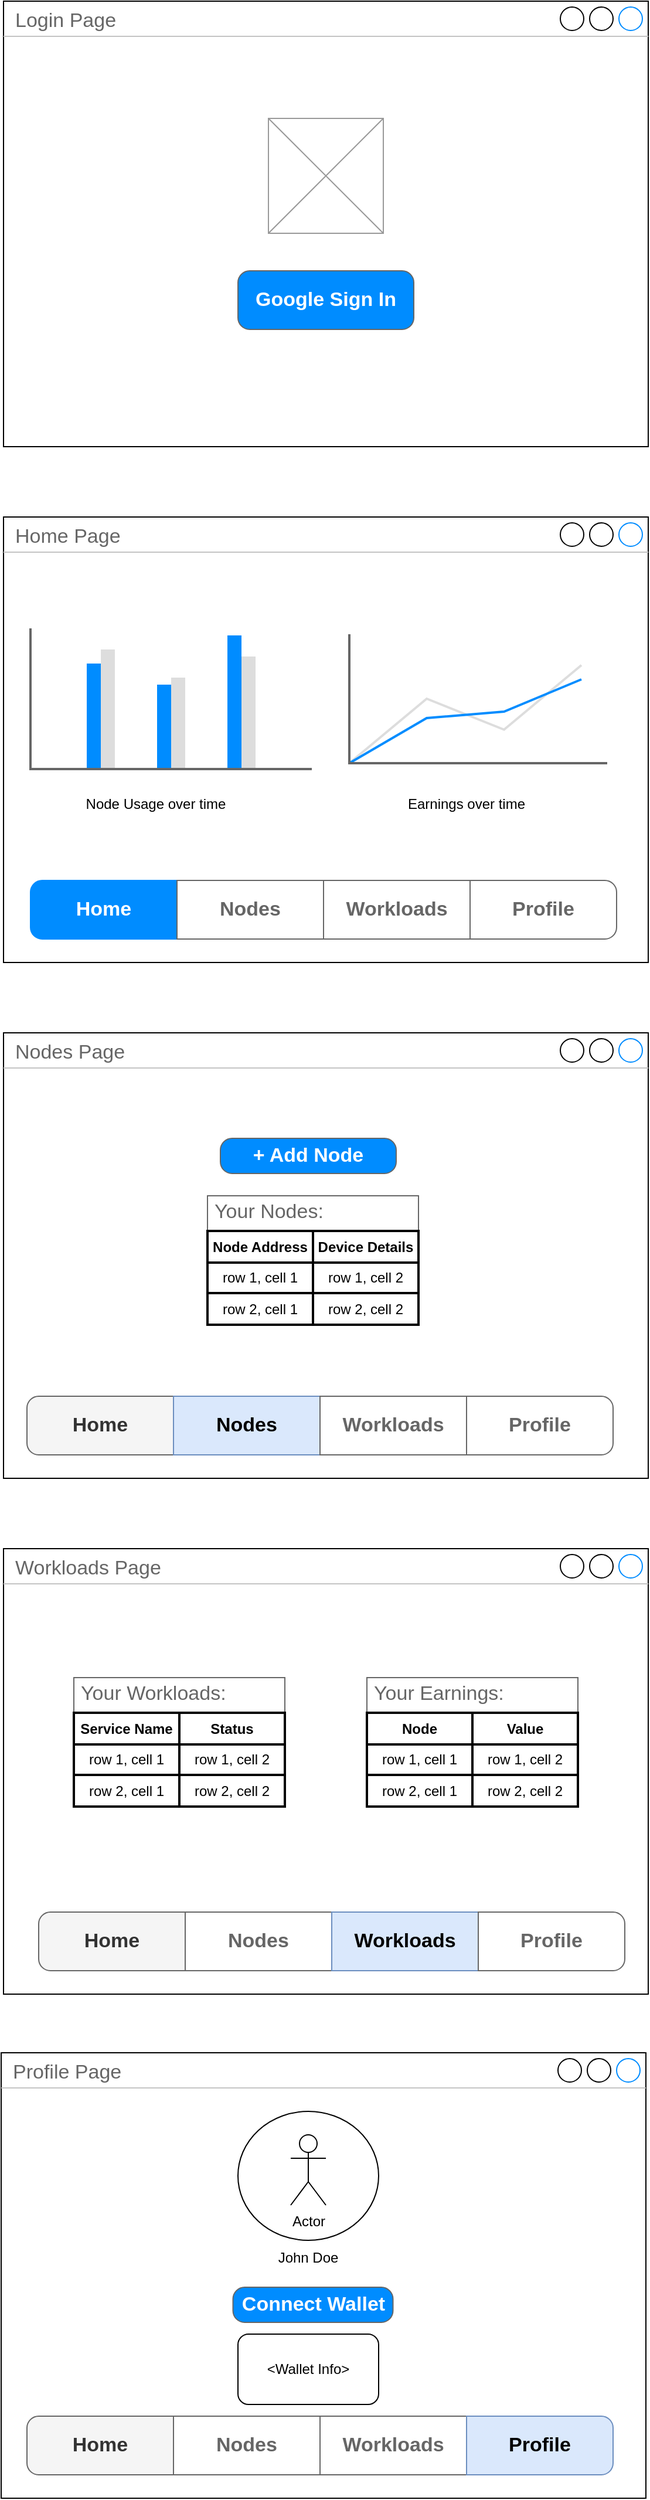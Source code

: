 <mxfile version="24.7.8">
  <diagram id="C5RBs43oDa-KdzZeNtuy" name="Page-1">
    <mxGraphModel dx="1434" dy="870" grid="1" gridSize="10" guides="1" tooltips="1" connect="1" arrows="1" fold="1" page="1" pageScale="1" pageWidth="827" pageHeight="1169" math="0" shadow="0">
      <root>
        <mxCell id="WIyWlLk6GJQsqaUBKTNV-0" />
        <mxCell id="WIyWlLk6GJQsqaUBKTNV-1" parent="WIyWlLk6GJQsqaUBKTNV-0" />
        <mxCell id="e19tif124X6ZaDYSpNkA-0" value="Login Page" style="strokeWidth=1;shadow=0;dashed=0;align=center;html=1;shape=mxgraph.mockup.containers.window;align=left;verticalAlign=top;spacingLeft=8;strokeColor2=#008cff;strokeColor3=#c4c4c4;fontColor=#666666;mainText=;fontSize=17;labelBackgroundColor=none;whiteSpace=wrap;" parent="WIyWlLk6GJQsqaUBKTNV-1" vertex="1">
          <mxGeometry x="150" y="40" width="550" height="380" as="geometry" />
        </mxCell>
        <mxCell id="e19tif124X6ZaDYSpNkA-1" value="Home Page" style="strokeWidth=1;shadow=0;dashed=0;align=center;html=1;shape=mxgraph.mockup.containers.window;align=left;verticalAlign=top;spacingLeft=8;strokeColor2=#008cff;strokeColor3=#c4c4c4;fontColor=#666666;mainText=;fontSize=17;labelBackgroundColor=none;whiteSpace=wrap;" parent="WIyWlLk6GJQsqaUBKTNV-1" vertex="1">
          <mxGeometry x="150" y="480" width="550" height="380" as="geometry" />
        </mxCell>
        <mxCell id="e19tif124X6ZaDYSpNkA-2" value="Nodes Page" style="strokeWidth=1;shadow=0;dashed=0;align=center;html=1;shape=mxgraph.mockup.containers.window;align=left;verticalAlign=top;spacingLeft=8;strokeColor2=#008cff;strokeColor3=#c4c4c4;fontColor=#666666;mainText=;fontSize=17;labelBackgroundColor=none;whiteSpace=wrap;" parent="WIyWlLk6GJQsqaUBKTNV-1" vertex="1">
          <mxGeometry x="150" y="920" width="550" height="380" as="geometry" />
        </mxCell>
        <mxCell id="e19tif124X6ZaDYSpNkA-3" value="Workloads Page" style="strokeWidth=1;shadow=0;dashed=0;align=center;html=1;shape=mxgraph.mockup.containers.window;align=left;verticalAlign=top;spacingLeft=8;strokeColor2=#008cff;strokeColor3=#c4c4c4;fontColor=#666666;mainText=;fontSize=17;labelBackgroundColor=none;whiteSpace=wrap;" parent="WIyWlLk6GJQsqaUBKTNV-1" vertex="1">
          <mxGeometry x="150" y="1360" width="550" height="380" as="geometry" />
        </mxCell>
        <mxCell id="e19tif124X6ZaDYSpNkA-4" value="Google Sign In" style="strokeWidth=1;shadow=0;dashed=0;align=center;html=1;shape=mxgraph.mockup.buttons.button;strokeColor=#666666;fontColor=#ffffff;mainText=;buttonStyle=round;fontSize=17;fontStyle=1;fillColor=#008cff;whiteSpace=wrap;" parent="WIyWlLk6GJQsqaUBKTNV-1" vertex="1">
          <mxGeometry x="350" y="270" width="150" height="50" as="geometry" />
        </mxCell>
        <mxCell id="e19tif124X6ZaDYSpNkA-5" value="" style="verticalLabelPosition=bottom;shadow=0;dashed=0;align=center;html=1;verticalAlign=top;strokeWidth=1;shape=mxgraph.mockup.graphics.simpleIcon;strokeColor=#999999;" parent="WIyWlLk6GJQsqaUBKTNV-1" vertex="1">
          <mxGeometry x="376" y="140" width="98" height="98" as="geometry" />
        </mxCell>
        <mxCell id="e19tif124X6ZaDYSpNkA-6" value="" style="swimlane;shape=mxgraph.bootstrap.anchor;strokeColor=#666666;fillColor=#ffffff;fontColor=#666666;fontStyle=0;childLayout=stackLayout;horizontal=0;startSize=0;horizontalStack=1;resizeParent=1;resizeParentMax=0;resizeLast=0;collapsible=0;marginBottom=0;whiteSpace=wrap;html=1;" parent="WIyWlLk6GJQsqaUBKTNV-1" vertex="1">
          <mxGeometry x="173" y="790" width="500" height="50" as="geometry" />
        </mxCell>
        <mxCell id="e19tif124X6ZaDYSpNkA-7" value="Home" style="text;strokeColor=#008CFF;align=center;verticalAlign=middle;spacingLeft=10;spacingRight=10;overflow=hidden;points=[[0,0.5],[1,0.5]];portConstraint=eastwest;rotatable=0;whiteSpace=wrap;html=1;shape=mxgraph.mockup.leftButton;rSize=10;fillColor=#008CFF;fontColor=#ffffff;fontSize=17;fontStyle=1;" parent="e19tif124X6ZaDYSpNkA-6" vertex="1">
          <mxGeometry width="125" height="50" as="geometry" />
        </mxCell>
        <mxCell id="e19tif124X6ZaDYSpNkA-8" value="Nodes" style="text;strokeColor=inherit;align=center;verticalAlign=middle;spacingLeft=10;spacingRight=10;overflow=hidden;points=[[0,0.5],[1,0.5]];portConstraint=eastwest;rotatable=0;whiteSpace=wrap;html=1;rSize=5;fillColor=inherit;fontColor=inherit;fontSize=17;fontStyle=1;" parent="e19tif124X6ZaDYSpNkA-6" vertex="1">
          <mxGeometry x="125" width="125" height="50" as="geometry" />
        </mxCell>
        <mxCell id="e19tif124X6ZaDYSpNkA-9" value="Workloads" style="text;strokeColor=inherit;align=center;verticalAlign=middle;spacingLeft=10;spacingRight=10;overflow=hidden;points=[[0,0.5],[1,0.5]];portConstraint=eastwest;rotatable=0;whiteSpace=wrap;html=1;rSize=5;fillColor=inherit;fontColor=inherit;fontSize=17;fontStyle=1;" parent="e19tif124X6ZaDYSpNkA-6" vertex="1">
          <mxGeometry x="250" width="125" height="50" as="geometry" />
        </mxCell>
        <mxCell id="e19tif124X6ZaDYSpNkA-10" value="Profile" style="text;strokeColor=inherit;align=center;verticalAlign=middle;spacingLeft=10;spacingRight=10;overflow=hidden;points=[[0,0.5],[1,0.5]];portConstraint=eastwest;rotatable=0;whiteSpace=wrap;html=1;shape=mxgraph.mockup.rightButton;rSize=10;fillColor=inherit;fontColor=inherit;fontSize=17;fontStyle=1;" parent="e19tif124X6ZaDYSpNkA-6" vertex="1">
          <mxGeometry x="375" width="125" height="50" as="geometry" />
        </mxCell>
        <mxCell id="e19tif124X6ZaDYSpNkA-12" value="Profile Page" style="strokeWidth=1;shadow=0;dashed=0;align=center;html=1;shape=mxgraph.mockup.containers.window;align=left;verticalAlign=top;spacingLeft=8;strokeColor2=#008cff;strokeColor3=#c4c4c4;fontColor=#666666;mainText=;fontSize=17;labelBackgroundColor=none;whiteSpace=wrap;" parent="WIyWlLk6GJQsqaUBKTNV-1" vertex="1">
          <mxGeometry x="148" y="1790" width="550" height="380" as="geometry" />
        </mxCell>
        <mxCell id="e19tif124X6ZaDYSpNkA-13" value="" style="swimlane;shape=mxgraph.bootstrap.anchor;strokeColor=#666666;fillColor=#ffffff;fontColor=#666666;fontStyle=0;childLayout=stackLayout;horizontal=0;startSize=0;horizontalStack=1;resizeParent=1;resizeParentMax=0;resizeLast=0;collapsible=0;marginBottom=0;whiteSpace=wrap;html=1;" parent="WIyWlLk6GJQsqaUBKTNV-1" vertex="1">
          <mxGeometry x="170" y="1230" width="500" height="50" as="geometry" />
        </mxCell>
        <mxCell id="e19tif124X6ZaDYSpNkA-14" value="Home" style="text;strokeColor=#666666;align=center;verticalAlign=middle;spacingLeft=10;spacingRight=10;overflow=hidden;points=[[0,0.5],[1,0.5]];portConstraint=eastwest;rotatable=0;whiteSpace=wrap;html=1;shape=mxgraph.mockup.leftButton;rSize=10;fillColor=#f5f5f5;fontColor=#333333;fontSize=17;fontStyle=1;" parent="e19tif124X6ZaDYSpNkA-13" vertex="1">
          <mxGeometry width="125" height="50" as="geometry" />
        </mxCell>
        <mxCell id="e19tif124X6ZaDYSpNkA-15" value="Nodes" style="text;strokeColor=#6c8ebf;align=center;verticalAlign=middle;spacingLeft=10;spacingRight=10;overflow=hidden;points=[[0,0.5],[1,0.5]];portConstraint=eastwest;rotatable=0;whiteSpace=wrap;html=1;rSize=5;fillColor=#dae8fc;fontSize=17;fontStyle=1;" parent="e19tif124X6ZaDYSpNkA-13" vertex="1">
          <mxGeometry x="125" width="125" height="50" as="geometry" />
        </mxCell>
        <mxCell id="e19tif124X6ZaDYSpNkA-16" value="Workloads" style="text;strokeColor=inherit;align=center;verticalAlign=middle;spacingLeft=10;spacingRight=10;overflow=hidden;points=[[0,0.5],[1,0.5]];portConstraint=eastwest;rotatable=0;whiteSpace=wrap;html=1;rSize=5;fillColor=inherit;fontColor=inherit;fontSize=17;fontStyle=1;" parent="e19tif124X6ZaDYSpNkA-13" vertex="1">
          <mxGeometry x="250" width="125" height="50" as="geometry" />
        </mxCell>
        <mxCell id="e19tif124X6ZaDYSpNkA-17" value="Profile" style="text;strokeColor=inherit;align=center;verticalAlign=middle;spacingLeft=10;spacingRight=10;overflow=hidden;points=[[0,0.5],[1,0.5]];portConstraint=eastwest;rotatable=0;whiteSpace=wrap;html=1;shape=mxgraph.mockup.rightButton;rSize=10;fillColor=inherit;fontColor=inherit;fontSize=17;fontStyle=1;" parent="e19tif124X6ZaDYSpNkA-13" vertex="1">
          <mxGeometry x="375" width="125" height="50" as="geometry" />
        </mxCell>
        <mxCell id="e19tif124X6ZaDYSpNkA-18" value="" style="swimlane;shape=mxgraph.bootstrap.anchor;strokeColor=#666666;fillColor=#ffffff;fontColor=#666666;fontStyle=0;childLayout=stackLayout;horizontal=0;startSize=0;horizontalStack=1;resizeParent=1;resizeParentMax=0;resizeLast=0;collapsible=0;marginBottom=0;whiteSpace=wrap;html=1;" parent="WIyWlLk6GJQsqaUBKTNV-1" vertex="1">
          <mxGeometry x="180" y="1670" width="500" height="50" as="geometry" />
        </mxCell>
        <mxCell id="e19tif124X6ZaDYSpNkA-19" value="Home" style="text;strokeColor=#666666;align=center;verticalAlign=middle;spacingLeft=10;spacingRight=10;overflow=hidden;points=[[0,0.5],[1,0.5]];portConstraint=eastwest;rotatable=0;whiteSpace=wrap;html=1;shape=mxgraph.mockup.leftButton;rSize=10;fillColor=#f5f5f5;fontColor=#333333;fontSize=17;fontStyle=1;" parent="e19tif124X6ZaDYSpNkA-18" vertex="1">
          <mxGeometry width="125" height="50" as="geometry" />
        </mxCell>
        <mxCell id="e19tif124X6ZaDYSpNkA-20" value="Nodes" style="text;strokeColor=inherit;align=center;verticalAlign=middle;spacingLeft=10;spacingRight=10;overflow=hidden;points=[[0,0.5],[1,0.5]];portConstraint=eastwest;rotatable=0;whiteSpace=wrap;html=1;rSize=5;fillColor=inherit;fontColor=inherit;fontSize=17;fontStyle=1;" parent="e19tif124X6ZaDYSpNkA-18" vertex="1">
          <mxGeometry x="125" width="125" height="50" as="geometry" />
        </mxCell>
        <mxCell id="e19tif124X6ZaDYSpNkA-21" value="Workloads" style="text;strokeColor=#6c8ebf;align=center;verticalAlign=middle;spacingLeft=10;spacingRight=10;overflow=hidden;points=[[0,0.5],[1,0.5]];portConstraint=eastwest;rotatable=0;whiteSpace=wrap;html=1;rSize=5;fillColor=#dae8fc;fontSize=17;fontStyle=1;" parent="e19tif124X6ZaDYSpNkA-18" vertex="1">
          <mxGeometry x="250" width="125" height="50" as="geometry" />
        </mxCell>
        <mxCell id="e19tif124X6ZaDYSpNkA-22" value="Profile" style="text;strokeColor=inherit;align=center;verticalAlign=middle;spacingLeft=10;spacingRight=10;overflow=hidden;points=[[0,0.5],[1,0.5]];portConstraint=eastwest;rotatable=0;whiteSpace=wrap;html=1;shape=mxgraph.mockup.rightButton;rSize=10;fillColor=inherit;fontColor=inherit;fontSize=17;fontStyle=1;" parent="e19tif124X6ZaDYSpNkA-18" vertex="1">
          <mxGeometry x="375" width="125" height="50" as="geometry" />
        </mxCell>
        <mxCell id="e19tif124X6ZaDYSpNkA-23" value="" style="swimlane;shape=mxgraph.bootstrap.anchor;strokeColor=#666666;fillColor=#ffffff;fontColor=#666666;fontStyle=0;childLayout=stackLayout;horizontal=0;startSize=0;horizontalStack=1;resizeParent=1;resizeParentMax=0;resizeLast=0;collapsible=0;marginBottom=0;whiteSpace=wrap;html=1;" parent="WIyWlLk6GJQsqaUBKTNV-1" vertex="1">
          <mxGeometry x="170" y="2100" width="500" height="50" as="geometry" />
        </mxCell>
        <mxCell id="e19tif124X6ZaDYSpNkA-24" value="Home" style="text;strokeColor=#666666;align=center;verticalAlign=middle;spacingLeft=10;spacingRight=10;overflow=hidden;points=[[0,0.5],[1,0.5]];portConstraint=eastwest;rotatable=0;whiteSpace=wrap;html=1;shape=mxgraph.mockup.leftButton;rSize=10;fillColor=#f5f5f5;fontColor=#333333;fontSize=17;fontStyle=1;" parent="e19tif124X6ZaDYSpNkA-23" vertex="1">
          <mxGeometry width="125" height="50" as="geometry" />
        </mxCell>
        <mxCell id="e19tif124X6ZaDYSpNkA-25" value="Nodes" style="text;strokeColor=inherit;align=center;verticalAlign=middle;spacingLeft=10;spacingRight=10;overflow=hidden;points=[[0,0.5],[1,0.5]];portConstraint=eastwest;rotatable=0;whiteSpace=wrap;html=1;rSize=5;fillColor=inherit;fontColor=inherit;fontSize=17;fontStyle=1;" parent="e19tif124X6ZaDYSpNkA-23" vertex="1">
          <mxGeometry x="125" width="125" height="50" as="geometry" />
        </mxCell>
        <mxCell id="e19tif124X6ZaDYSpNkA-26" value="Workloads" style="text;strokeColor=inherit;align=center;verticalAlign=middle;spacingLeft=10;spacingRight=10;overflow=hidden;points=[[0,0.5],[1,0.5]];portConstraint=eastwest;rotatable=0;whiteSpace=wrap;html=1;rSize=5;fillColor=inherit;fontColor=inherit;fontSize=17;fontStyle=1;" parent="e19tif124X6ZaDYSpNkA-23" vertex="1">
          <mxGeometry x="250" width="125" height="50" as="geometry" />
        </mxCell>
        <mxCell id="e19tif124X6ZaDYSpNkA-27" value="Profile" style="text;strokeColor=#6c8ebf;align=center;verticalAlign=middle;spacingLeft=10;spacingRight=10;overflow=hidden;points=[[0,0.5],[1,0.5]];portConstraint=eastwest;rotatable=0;whiteSpace=wrap;html=1;shape=mxgraph.mockup.rightButton;rSize=10;fillColor=#dae8fc;fontSize=17;fontStyle=1;" parent="e19tif124X6ZaDYSpNkA-23" vertex="1">
          <mxGeometry x="375" width="125" height="50" as="geometry" />
        </mxCell>
        <mxCell id="e19tif124X6ZaDYSpNkA-50" value="Your Workloads:" style="strokeWidth=1;shadow=0;dashed=0;align=center;html=1;shape=mxgraph.mockup.text.textBox;fontColor=#666666;align=left;fontSize=17;spacingLeft=4;spacingTop=-3;whiteSpace=wrap;strokeColor=#666666;mainText=" parent="WIyWlLk6GJQsqaUBKTNV-1" vertex="1">
          <mxGeometry x="210" y="1470" width="180" height="30" as="geometry" />
        </mxCell>
        <mxCell id="e19tif124X6ZaDYSpNkA-51" value="" style="shape=table;html=1;whiteSpace=wrap;startSize=0;container=1;collapsible=0;childLayout=tableLayout;strokeWidth=2;" parent="WIyWlLk6GJQsqaUBKTNV-1" vertex="1">
          <mxGeometry x="210" y="1500" width="180" height="80" as="geometry" />
        </mxCell>
        <mxCell id="e19tif124X6ZaDYSpNkA-52" value="" style="shape=tableRow;horizontal=0;startSize=0;swimlaneHead=0;swimlaneBody=0;top=0;left=0;bottom=0;right=0;collapsible=0;dropTarget=0;fillColor=none;points=[[0,0.5],[1,0.5]];portConstraint=eastwest;" parent="e19tif124X6ZaDYSpNkA-51" vertex="1">
          <mxGeometry width="180" height="27" as="geometry" />
        </mxCell>
        <mxCell id="e19tif124X6ZaDYSpNkA-53" value="Service Name" style="shape=partialRectangle;html=1;whiteSpace=wrap;connectable=0;fillColor=none;top=0;left=0;bottom=0;right=0;overflow=hidden;fontStyle=1" parent="e19tif124X6ZaDYSpNkA-52" vertex="1">
          <mxGeometry width="90" height="27" as="geometry">
            <mxRectangle width="90" height="27" as="alternateBounds" />
          </mxGeometry>
        </mxCell>
        <mxCell id="e19tif124X6ZaDYSpNkA-54" value="Status" style="shape=partialRectangle;html=1;whiteSpace=wrap;connectable=0;fillColor=none;top=0;left=0;bottom=0;right=0;overflow=hidden;fontStyle=1" parent="e19tif124X6ZaDYSpNkA-52" vertex="1">
          <mxGeometry x="90" width="90" height="27" as="geometry">
            <mxRectangle width="90" height="27" as="alternateBounds" />
          </mxGeometry>
        </mxCell>
        <mxCell id="e19tif124X6ZaDYSpNkA-55" value="" style="shape=tableRow;horizontal=0;startSize=0;swimlaneHead=0;swimlaneBody=0;top=0;left=0;bottom=0;right=0;collapsible=0;dropTarget=0;fillColor=none;points=[[0,0.5],[1,0.5]];portConstraint=eastwest;" parent="e19tif124X6ZaDYSpNkA-51" vertex="1">
          <mxGeometry y="27" width="180" height="26" as="geometry" />
        </mxCell>
        <mxCell id="e19tif124X6ZaDYSpNkA-56" value="row 1, cell 1" style="shape=partialRectangle;html=1;whiteSpace=wrap;connectable=0;fillColor=none;top=0;left=0;bottom=0;right=0;overflow=hidden;" parent="e19tif124X6ZaDYSpNkA-55" vertex="1">
          <mxGeometry width="90" height="26" as="geometry">
            <mxRectangle width="90" height="26" as="alternateBounds" />
          </mxGeometry>
        </mxCell>
        <mxCell id="e19tif124X6ZaDYSpNkA-57" value="row 1, cell 2" style="shape=partialRectangle;html=1;whiteSpace=wrap;connectable=0;fillColor=none;top=0;left=0;bottom=0;right=0;overflow=hidden;" parent="e19tif124X6ZaDYSpNkA-55" vertex="1">
          <mxGeometry x="90" width="90" height="26" as="geometry">
            <mxRectangle width="90" height="26" as="alternateBounds" />
          </mxGeometry>
        </mxCell>
        <mxCell id="e19tif124X6ZaDYSpNkA-58" value="" style="shape=tableRow;horizontal=0;startSize=0;swimlaneHead=0;swimlaneBody=0;top=0;left=0;bottom=0;right=0;collapsible=0;dropTarget=0;fillColor=none;points=[[0,0.5],[1,0.5]];portConstraint=eastwest;" parent="e19tif124X6ZaDYSpNkA-51" vertex="1">
          <mxGeometry y="53" width="180" height="27" as="geometry" />
        </mxCell>
        <mxCell id="e19tif124X6ZaDYSpNkA-59" value="row 2, cell 1" style="shape=partialRectangle;html=1;whiteSpace=wrap;connectable=0;fillColor=none;top=0;left=0;bottom=0;right=0;overflow=hidden;" parent="e19tif124X6ZaDYSpNkA-58" vertex="1">
          <mxGeometry width="90" height="27" as="geometry">
            <mxRectangle width="90" height="27" as="alternateBounds" />
          </mxGeometry>
        </mxCell>
        <mxCell id="e19tif124X6ZaDYSpNkA-60" value="row 2, cell 2" style="shape=partialRectangle;html=1;whiteSpace=wrap;connectable=0;fillColor=none;top=0;left=0;bottom=0;right=0;overflow=hidden;" parent="e19tif124X6ZaDYSpNkA-58" vertex="1">
          <mxGeometry x="90" width="90" height="27" as="geometry">
            <mxRectangle width="90" height="27" as="alternateBounds" />
          </mxGeometry>
        </mxCell>
        <mxCell id="e19tif124X6ZaDYSpNkA-61" value="Your Earnings:" style="strokeWidth=1;shadow=0;dashed=0;align=center;html=1;shape=mxgraph.mockup.text.textBox;fontColor=#666666;align=left;fontSize=17;spacingLeft=4;spacingTop=-3;whiteSpace=wrap;strokeColor=#666666;mainText=" parent="WIyWlLk6GJQsqaUBKTNV-1" vertex="1">
          <mxGeometry x="460" y="1470" width="180" height="30" as="geometry" />
        </mxCell>
        <mxCell id="e19tif124X6ZaDYSpNkA-62" value="" style="shape=table;html=1;whiteSpace=wrap;startSize=0;container=1;collapsible=0;childLayout=tableLayout;strokeWidth=2;" parent="WIyWlLk6GJQsqaUBKTNV-1" vertex="1">
          <mxGeometry x="460" y="1500" width="180" height="80" as="geometry" />
        </mxCell>
        <mxCell id="e19tif124X6ZaDYSpNkA-63" value="" style="shape=tableRow;horizontal=0;startSize=0;swimlaneHead=0;swimlaneBody=0;top=0;left=0;bottom=0;right=0;collapsible=0;dropTarget=0;fillColor=none;points=[[0,0.5],[1,0.5]];portConstraint=eastwest;" parent="e19tif124X6ZaDYSpNkA-62" vertex="1">
          <mxGeometry width="180" height="27" as="geometry" />
        </mxCell>
        <mxCell id="e19tif124X6ZaDYSpNkA-64" value="Node" style="shape=partialRectangle;html=1;whiteSpace=wrap;connectable=0;fillColor=none;top=0;left=0;bottom=0;right=0;overflow=hidden;fontStyle=1" parent="e19tif124X6ZaDYSpNkA-63" vertex="1">
          <mxGeometry width="90" height="27" as="geometry">
            <mxRectangle width="90" height="27" as="alternateBounds" />
          </mxGeometry>
        </mxCell>
        <mxCell id="e19tif124X6ZaDYSpNkA-65" value="Value" style="shape=partialRectangle;html=1;whiteSpace=wrap;connectable=0;fillColor=none;top=0;left=0;bottom=0;right=0;overflow=hidden;fontStyle=1" parent="e19tif124X6ZaDYSpNkA-63" vertex="1">
          <mxGeometry x="90" width="90" height="27" as="geometry">
            <mxRectangle width="90" height="27" as="alternateBounds" />
          </mxGeometry>
        </mxCell>
        <mxCell id="e19tif124X6ZaDYSpNkA-66" value="" style="shape=tableRow;horizontal=0;startSize=0;swimlaneHead=0;swimlaneBody=0;top=0;left=0;bottom=0;right=0;collapsible=0;dropTarget=0;fillColor=none;points=[[0,0.5],[1,0.5]];portConstraint=eastwest;" parent="e19tif124X6ZaDYSpNkA-62" vertex="1">
          <mxGeometry y="27" width="180" height="26" as="geometry" />
        </mxCell>
        <mxCell id="e19tif124X6ZaDYSpNkA-67" value="row 1, cell 1" style="shape=partialRectangle;html=1;whiteSpace=wrap;connectable=0;fillColor=none;top=0;left=0;bottom=0;right=0;overflow=hidden;" parent="e19tif124X6ZaDYSpNkA-66" vertex="1">
          <mxGeometry width="90" height="26" as="geometry">
            <mxRectangle width="90" height="26" as="alternateBounds" />
          </mxGeometry>
        </mxCell>
        <mxCell id="e19tif124X6ZaDYSpNkA-68" value="row 1, cell 2" style="shape=partialRectangle;html=1;whiteSpace=wrap;connectable=0;fillColor=none;top=0;left=0;bottom=0;right=0;overflow=hidden;" parent="e19tif124X6ZaDYSpNkA-66" vertex="1">
          <mxGeometry x="90" width="90" height="26" as="geometry">
            <mxRectangle width="90" height="26" as="alternateBounds" />
          </mxGeometry>
        </mxCell>
        <mxCell id="e19tif124X6ZaDYSpNkA-69" value="" style="shape=tableRow;horizontal=0;startSize=0;swimlaneHead=0;swimlaneBody=0;top=0;left=0;bottom=0;right=0;collapsible=0;dropTarget=0;fillColor=none;points=[[0,0.5],[1,0.5]];portConstraint=eastwest;" parent="e19tif124X6ZaDYSpNkA-62" vertex="1">
          <mxGeometry y="53" width="180" height="27" as="geometry" />
        </mxCell>
        <mxCell id="e19tif124X6ZaDYSpNkA-70" value="row 2, cell 1" style="shape=partialRectangle;html=1;whiteSpace=wrap;connectable=0;fillColor=none;top=0;left=0;bottom=0;right=0;overflow=hidden;" parent="e19tif124X6ZaDYSpNkA-69" vertex="1">
          <mxGeometry width="90" height="27" as="geometry">
            <mxRectangle width="90" height="27" as="alternateBounds" />
          </mxGeometry>
        </mxCell>
        <mxCell id="e19tif124X6ZaDYSpNkA-71" value="row 2, cell 2" style="shape=partialRectangle;html=1;whiteSpace=wrap;connectable=0;fillColor=none;top=0;left=0;bottom=0;right=0;overflow=hidden;" parent="e19tif124X6ZaDYSpNkA-69" vertex="1">
          <mxGeometry x="90" width="90" height="27" as="geometry">
            <mxRectangle width="90" height="27" as="alternateBounds" />
          </mxGeometry>
        </mxCell>
        <mxCell id="e19tif124X6ZaDYSpNkA-72" value="" style="ellipse;whiteSpace=wrap;html=1;" parent="WIyWlLk6GJQsqaUBKTNV-1" vertex="1">
          <mxGeometry x="350" y="1840" width="120" height="110" as="geometry" />
        </mxCell>
        <mxCell id="e19tif124X6ZaDYSpNkA-73" value="John Doe" style="text;html=1;align=center;verticalAlign=middle;whiteSpace=wrap;rounded=0;" parent="WIyWlLk6GJQsqaUBKTNV-1" vertex="1">
          <mxGeometry x="380" y="1950" width="60" height="30" as="geometry" />
        </mxCell>
        <mxCell id="e19tif124X6ZaDYSpNkA-74" value="&amp;lt;Wallet Info&amp;gt;" style="rounded=1;whiteSpace=wrap;html=1;" parent="WIyWlLk6GJQsqaUBKTNV-1" vertex="1">
          <mxGeometry x="350" y="2030" width="120" height="60" as="geometry" />
        </mxCell>
        <mxCell id="e19tif124X6ZaDYSpNkA-75" value="Actor" style="shape=umlActor;verticalLabelPosition=bottom;verticalAlign=top;html=1;outlineConnect=0;" parent="WIyWlLk6GJQsqaUBKTNV-1" vertex="1">
          <mxGeometry x="395" y="1860" width="30" height="60" as="geometry" />
        </mxCell>
        <mxCell id="e19tif124X6ZaDYSpNkA-78" value="Your Nodes:" style="strokeWidth=1;shadow=0;dashed=0;align=center;html=1;shape=mxgraph.mockup.text.textBox;fontColor=#666666;align=left;fontSize=17;spacingLeft=4;spacingTop=-3;whiteSpace=wrap;strokeColor=#666666;mainText=" parent="WIyWlLk6GJQsqaUBKTNV-1" vertex="1">
          <mxGeometry x="324" y="1059" width="180" height="30" as="geometry" />
        </mxCell>
        <mxCell id="e19tif124X6ZaDYSpNkA-79" value="" style="shape=table;html=1;whiteSpace=wrap;startSize=0;container=1;collapsible=0;childLayout=tableLayout;strokeWidth=2;" parent="WIyWlLk6GJQsqaUBKTNV-1" vertex="1">
          <mxGeometry x="324" y="1089" width="180" height="80" as="geometry" />
        </mxCell>
        <mxCell id="e19tif124X6ZaDYSpNkA-80" value="" style="shape=tableRow;horizontal=0;startSize=0;swimlaneHead=0;swimlaneBody=0;top=0;left=0;bottom=0;right=0;collapsible=0;dropTarget=0;fillColor=none;points=[[0,0.5],[1,0.5]];portConstraint=eastwest;" parent="e19tif124X6ZaDYSpNkA-79" vertex="1">
          <mxGeometry width="180" height="27" as="geometry" />
        </mxCell>
        <mxCell id="e19tif124X6ZaDYSpNkA-81" value="Node Address" style="shape=partialRectangle;html=1;whiteSpace=wrap;connectable=0;fillColor=none;top=0;left=0;bottom=0;right=0;overflow=hidden;fontStyle=1" parent="e19tif124X6ZaDYSpNkA-80" vertex="1">
          <mxGeometry width="90" height="27" as="geometry">
            <mxRectangle width="90" height="27" as="alternateBounds" />
          </mxGeometry>
        </mxCell>
        <mxCell id="e19tif124X6ZaDYSpNkA-82" value="Device Details" style="shape=partialRectangle;html=1;whiteSpace=wrap;connectable=0;fillColor=none;top=0;left=0;bottom=0;right=0;overflow=hidden;fontStyle=1" parent="e19tif124X6ZaDYSpNkA-80" vertex="1">
          <mxGeometry x="90" width="90" height="27" as="geometry">
            <mxRectangle width="90" height="27" as="alternateBounds" />
          </mxGeometry>
        </mxCell>
        <mxCell id="e19tif124X6ZaDYSpNkA-83" value="" style="shape=tableRow;horizontal=0;startSize=0;swimlaneHead=0;swimlaneBody=0;top=0;left=0;bottom=0;right=0;collapsible=0;dropTarget=0;fillColor=none;points=[[0,0.5],[1,0.5]];portConstraint=eastwest;" parent="e19tif124X6ZaDYSpNkA-79" vertex="1">
          <mxGeometry y="27" width="180" height="26" as="geometry" />
        </mxCell>
        <mxCell id="e19tif124X6ZaDYSpNkA-84" value="row 1, cell 1" style="shape=partialRectangle;html=1;whiteSpace=wrap;connectable=0;fillColor=none;top=0;left=0;bottom=0;right=0;overflow=hidden;" parent="e19tif124X6ZaDYSpNkA-83" vertex="1">
          <mxGeometry width="90" height="26" as="geometry">
            <mxRectangle width="90" height="26" as="alternateBounds" />
          </mxGeometry>
        </mxCell>
        <mxCell id="e19tif124X6ZaDYSpNkA-85" value="row 1, cell 2" style="shape=partialRectangle;html=1;whiteSpace=wrap;connectable=0;fillColor=none;top=0;left=0;bottom=0;right=0;overflow=hidden;" parent="e19tif124X6ZaDYSpNkA-83" vertex="1">
          <mxGeometry x="90" width="90" height="26" as="geometry">
            <mxRectangle width="90" height="26" as="alternateBounds" />
          </mxGeometry>
        </mxCell>
        <mxCell id="e19tif124X6ZaDYSpNkA-86" value="" style="shape=tableRow;horizontal=0;startSize=0;swimlaneHead=0;swimlaneBody=0;top=0;left=0;bottom=0;right=0;collapsible=0;dropTarget=0;fillColor=none;points=[[0,0.5],[1,0.5]];portConstraint=eastwest;" parent="e19tif124X6ZaDYSpNkA-79" vertex="1">
          <mxGeometry y="53" width="180" height="27" as="geometry" />
        </mxCell>
        <mxCell id="e19tif124X6ZaDYSpNkA-87" value="row 2, cell 1" style="shape=partialRectangle;html=1;whiteSpace=wrap;connectable=0;fillColor=none;top=0;left=0;bottom=0;right=0;overflow=hidden;" parent="e19tif124X6ZaDYSpNkA-86" vertex="1">
          <mxGeometry width="90" height="27" as="geometry">
            <mxRectangle width="90" height="27" as="alternateBounds" />
          </mxGeometry>
        </mxCell>
        <mxCell id="e19tif124X6ZaDYSpNkA-88" value="row 2, cell 2" style="shape=partialRectangle;html=1;whiteSpace=wrap;connectable=0;fillColor=none;top=0;left=0;bottom=0;right=0;overflow=hidden;" parent="e19tif124X6ZaDYSpNkA-86" vertex="1">
          <mxGeometry x="90" width="90" height="27" as="geometry">
            <mxRectangle width="90" height="27" as="alternateBounds" />
          </mxGeometry>
        </mxCell>
        <mxCell id="e19tif124X6ZaDYSpNkA-100" value="" style="verticalLabelPosition=bottom;shadow=0;dashed=0;align=center;html=1;verticalAlign=top;strokeWidth=1;shape=mxgraph.mockup.graphics.lineChart;strokeColor=none;strokeColor2=#666666;strokeColor3=#008cff;strokeColor4=#dddddd;" parent="WIyWlLk6GJQsqaUBKTNV-1" vertex="1">
          <mxGeometry x="445" y="580" width="220" height="110" as="geometry" />
        </mxCell>
        <mxCell id="e19tif124X6ZaDYSpNkA-101" value="" style="verticalLabelPosition=bottom;shadow=0;dashed=0;align=center;html=1;verticalAlign=top;strokeWidth=1;shape=mxgraph.mockup.graphics.columnChart;strokeColor=none;strokeColor2=none;strokeColor3=#666666;fillColor2=#008cff;fillColor3=#dddddd;" parent="WIyWlLk6GJQsqaUBKTNV-1" vertex="1">
          <mxGeometry x="173" y="575" width="240" height="120" as="geometry" />
        </mxCell>
        <mxCell id="e19tif124X6ZaDYSpNkA-102" value="Node Usage over time" style="text;html=1;align=center;verticalAlign=middle;whiteSpace=wrap;rounded=0;" parent="WIyWlLk6GJQsqaUBKTNV-1" vertex="1">
          <mxGeometry x="200" y="710" width="160" height="30" as="geometry" />
        </mxCell>
        <mxCell id="e19tif124X6ZaDYSpNkA-104" value="Earnings over time" style="text;html=1;align=center;verticalAlign=middle;whiteSpace=wrap;rounded=0;" parent="WIyWlLk6GJQsqaUBKTNV-1" vertex="1">
          <mxGeometry x="465" y="710" width="160" height="30" as="geometry" />
        </mxCell>
        <mxCell id="cydaPRccMwaHxOAKiTJ_-0" value="+ Add Node" style="strokeWidth=1;shadow=0;dashed=0;align=center;html=1;shape=mxgraph.mockup.buttons.button;strokeColor=#666666;fontColor=#ffffff;mainText=;buttonStyle=round;fontSize=17;fontStyle=1;fillColor=#008cff;whiteSpace=wrap;" vertex="1" parent="WIyWlLk6GJQsqaUBKTNV-1">
          <mxGeometry x="335" y="1010" width="150" height="30" as="geometry" />
        </mxCell>
        <mxCell id="cydaPRccMwaHxOAKiTJ_-1" value="Connect Wallet" style="strokeWidth=1;shadow=0;dashed=0;align=center;html=1;shape=mxgraph.mockup.buttons.button;strokeColor=#666666;fontColor=#ffffff;mainText=;buttonStyle=round;fontSize=17;fontStyle=1;fillColor=#008cff;whiteSpace=wrap;" vertex="1" parent="WIyWlLk6GJQsqaUBKTNV-1">
          <mxGeometry x="345.75" y="1990" width="136.5" height="30" as="geometry" />
        </mxCell>
      </root>
    </mxGraphModel>
  </diagram>
</mxfile>
